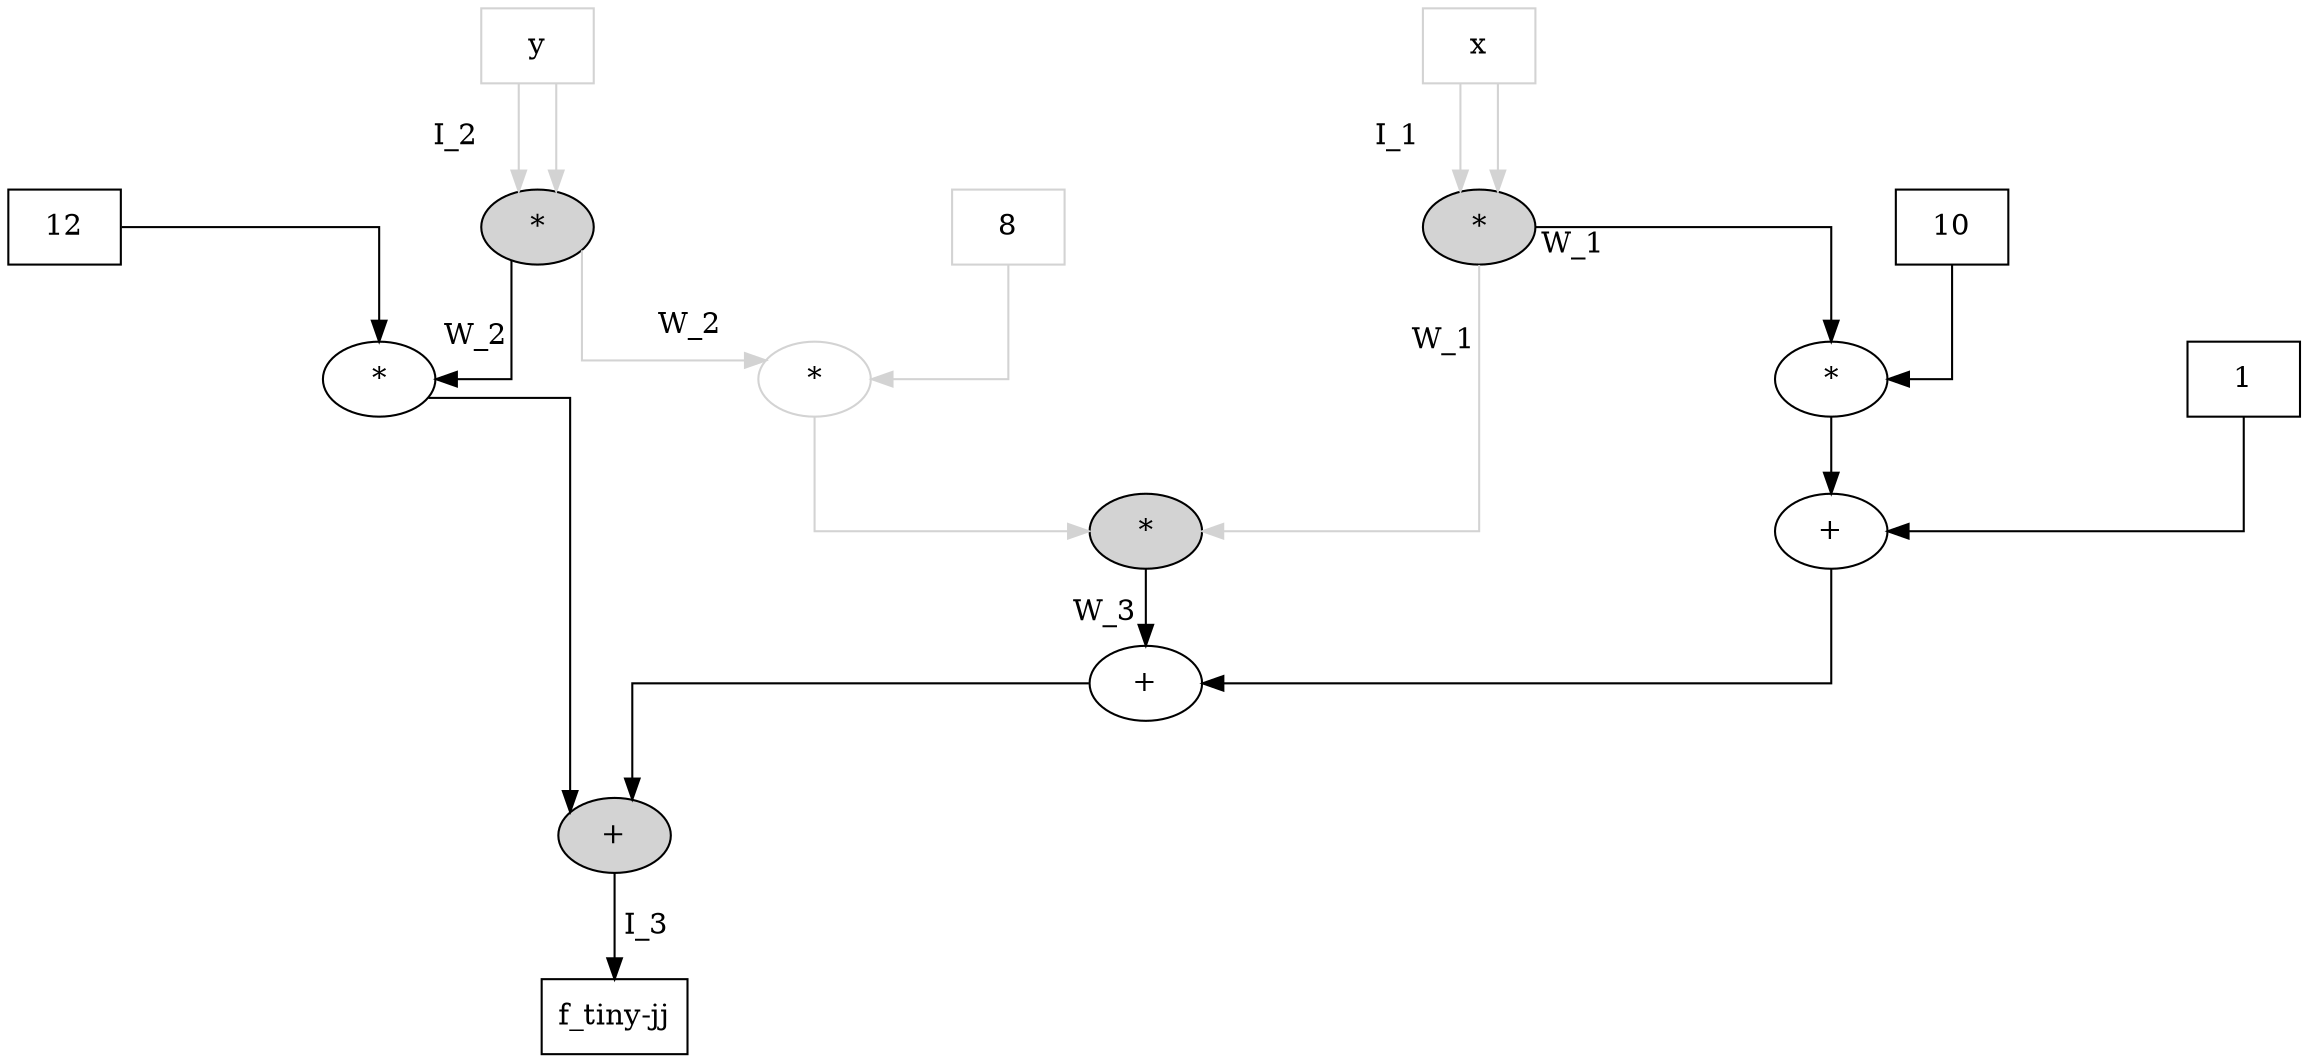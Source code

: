 digraph G2H {
	graph [center=true,
		forcelabels=true,
		nodesep=2.0,
		splines=ortho
	];
	n1	[color=lightgray,
		label=x,
		shape=box];
	n4	[label="*",
		style=filled];
	n1 -> n4	[color=lightgray,
		label=I_1,
		labeldistance=4];
	n1 -> n4	[color=lightgray];
	n9	[label="*"];
	n4 -> n9	[labeldistance=2,
		taillabel=W_1];
	n13	[label="*",
		style=filled];
	n4 -> n13	[color=lightgray,
		labeldistance=4,
		taillabel=W_1];
	n2	[color=lightgray,
		label=y,
		shape=box];
	n6	[label="*",
		style=filled];
	n2 -> n6	[color=lightgray,
		label=I_2];
	n2 -> n6	[color=lightgray];
	n10	[color=lightgray,
		label="*"];
	n6 -> n10	[color=lightgray,
		headlabel=W_2,
		labeldistance=4];
	n11	[label="*"];
	n6 -> n11	[labeldistance=4,
		taillabel=W_2];
	n3	[label=10,
		shape=box];
	n3 -> n9;
	n12	[label="+"];
	n9 -> n12;
	n14	[label="+"];
	n13 -> n14	[xlabel="W_3 "];
	n5	[color=lightgray,
		label=8,
		shape=box];
	n5 -> n10	[color=lightgray];
	n10 -> n13	[color=lightgray];
	n15	[label="+",
		style=filled];
	n11 -> n15;
	n7	[label=12,
		shape=box];
	n7 -> n11;
	n8	[label=1,
		shape=box];
	n8 -> n12;
	n12 -> n14;
	n16	[label="f_tiny-jj",
		shape=box];
	n15 -> n16	[label=" I_3",
		labeldistance=2];
	n14 -> n15;
}
